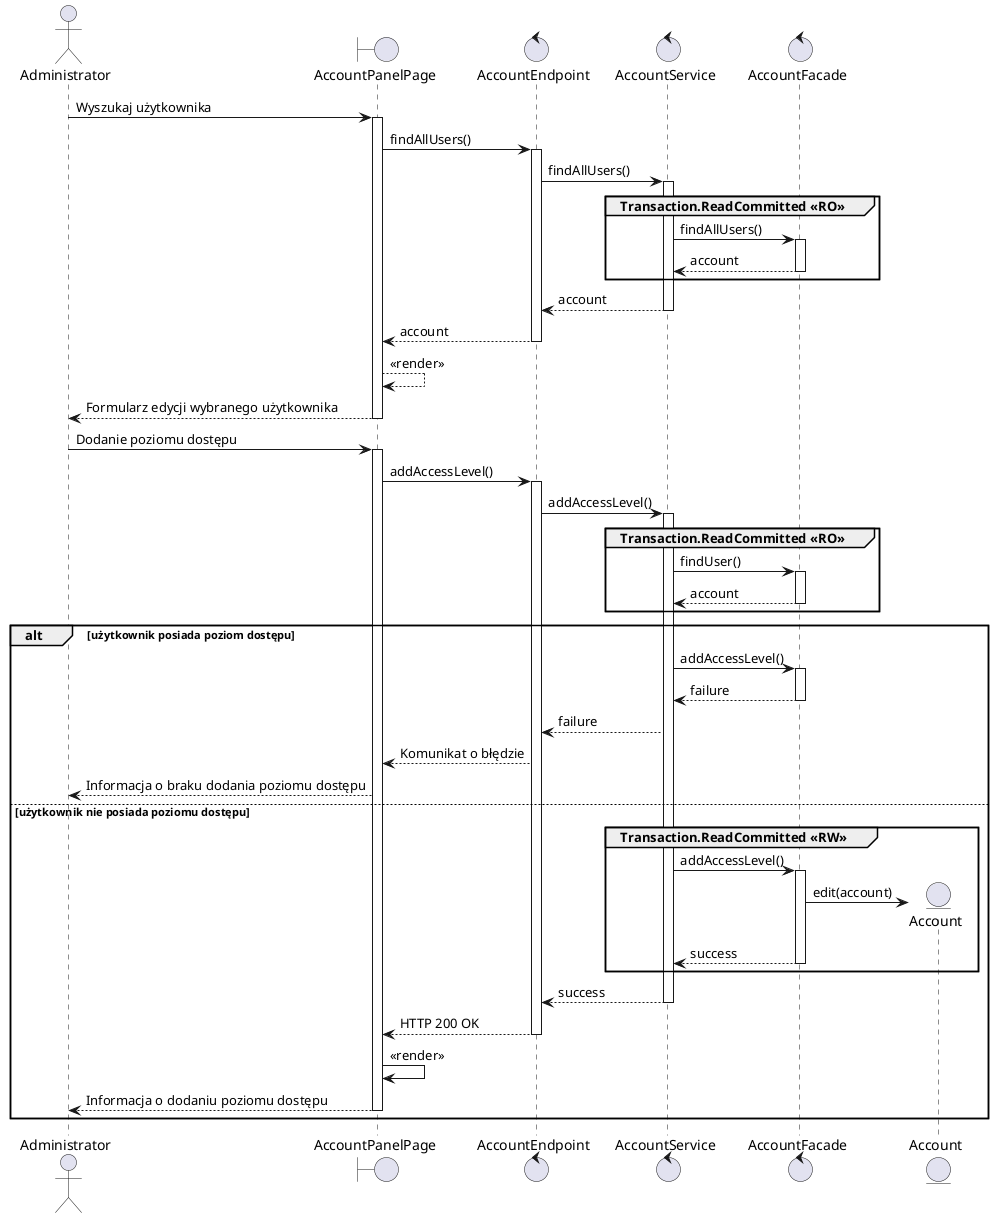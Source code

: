 @startuml MOK.5

actor Administrator as admin
boundary AccountPanelPage as gui
control AccountEndpoint as controller
control AccountService as service
control AccountFacade as facade
entity Account as account

admin -> gui ++ : Wyszukaj użytkownika
gui -> controller ++ :  findAllUsers()
controller -> service ++ : findAllUsers()
group Transaction.ReadCommitted <<RO>>
    service -> facade ++ : findAllUsers()
    return account
end
return account
return account
gui --> gui : <<render>>
return Formularz edycji wybranego użytkownika

admin -> gui ++ : Dodanie poziomu dostępu
gui -> controller ++ : addAccessLevel()
controller -> service ++ : addAccessLevel() 

group Transaction.ReadCommitted <<RO>>
    service -> facade ++ : findUser()
    return account
end


alt użytkownik posiada poziom dostępu
    service -> facade ++ : addAccessLevel()
    return failure
    service --> controller : failure
    controller --> gui : Komunikat o błędzie
    gui --> admin : Informacja o braku dodania poziomu dostępu
else użytkownik nie posiada poziomu dostępu
    group Transaction.ReadCommitted <<RW>>
        service -> facade ++ : addAccessLevel()
        facade -> account ** : edit(account)
        return success
    end

return success
return HTTP 200 OK
gui -> gui : <<render>>
return Informacja o dodaniu poziomu dostępu
end

@enduml
